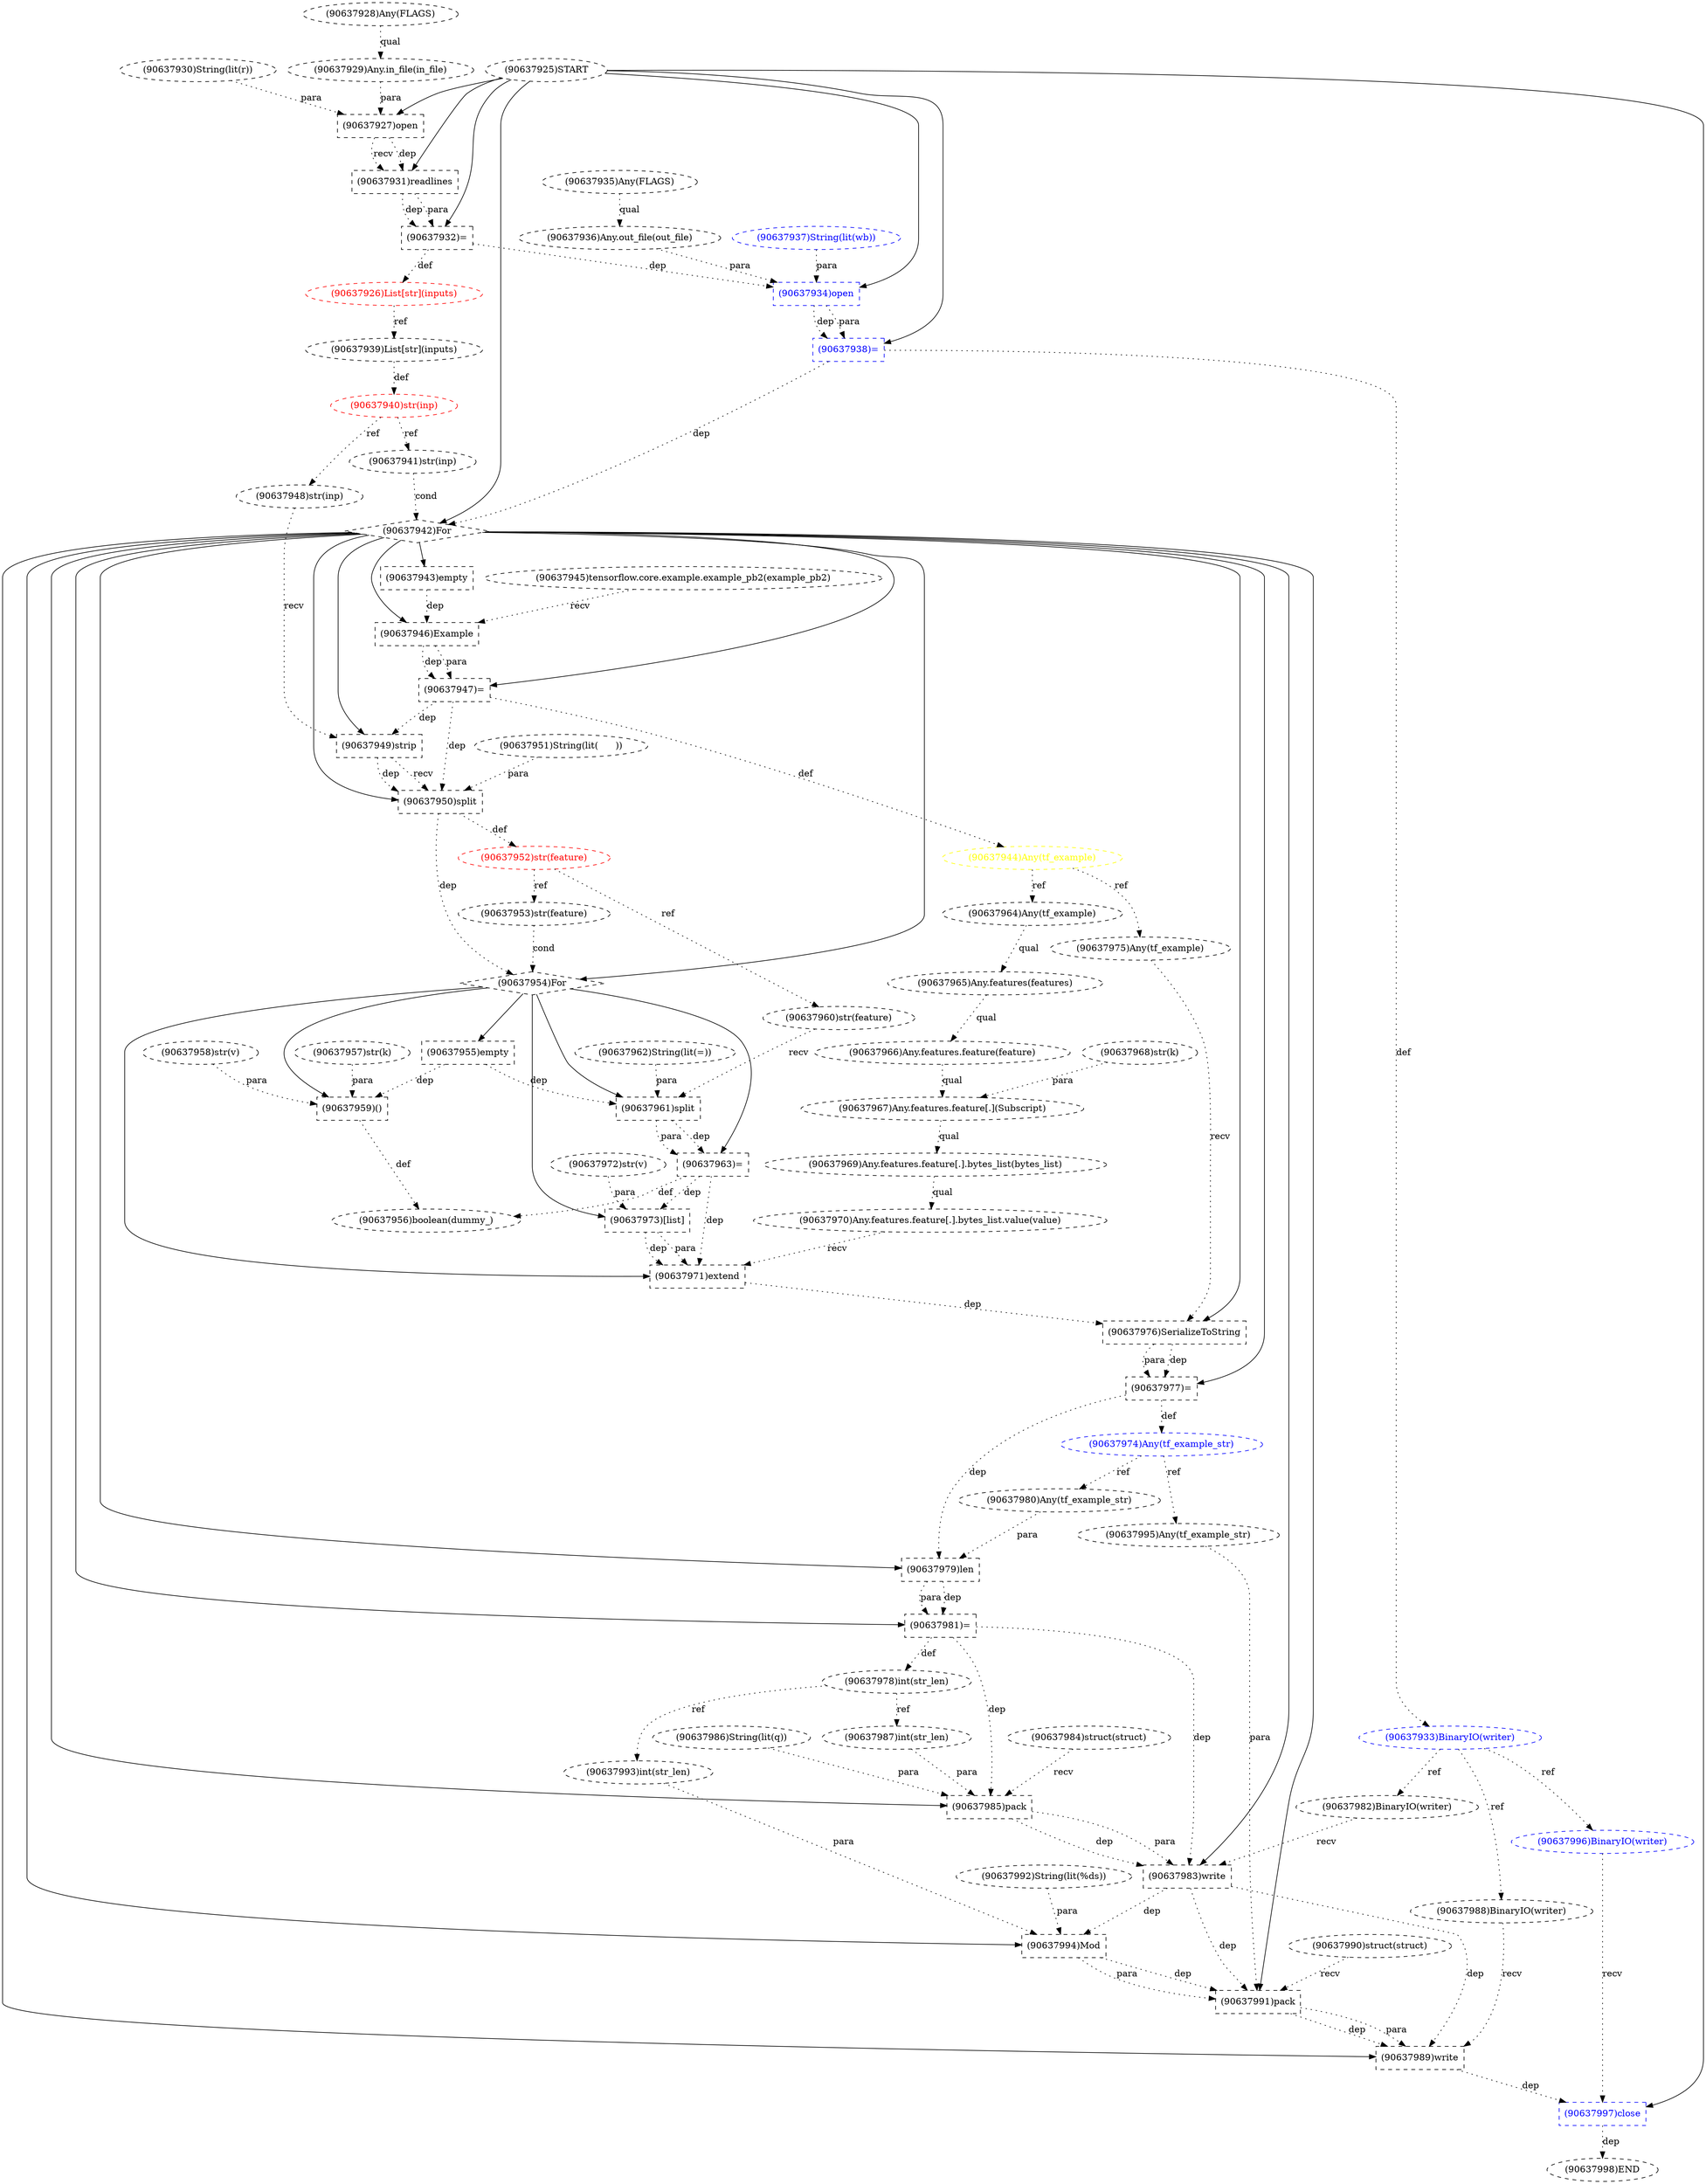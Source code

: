 digraph G {
1 [label="(90637928)Any(FLAGS)" shape=ellipse style=dashed]
2 [label="(90637974)Any(tf_example_str)" shape=ellipse style=dashed color=blue fontcolor=blue]
3 [label="(90637991)pack" shape=box style=dashed]
4 [label="(90637995)Any(tf_example_str)" shape=ellipse style=dashed]
5 [label="(90637934)open" shape=box style=dashed color=blue fontcolor=blue]
6 [label="(90637987)int(str_len)" shape=ellipse style=dashed]
7 [label="(90637926)List[str](inputs)" shape=ellipse style=dashed color=red fontcolor=red]
8 [label="(90637975)Any(tf_example)" shape=ellipse style=dashed]
9 [label="(90637952)str(feature)" shape=ellipse style=dashed color=red fontcolor=red]
10 [label="(90637951)String(lit(	))" shape=ellipse style=dashed]
11 [label="(90637971)extend" shape=box style=dashed]
12 [label="(90637983)write" shape=box style=dashed]
13 [label="(90637950)split" shape=box style=dashed]
14 [label="(90637956)boolean(dummy_)" shape=ellipse style=dashed]
15 [label="(90637977)=" shape=box style=dashed]
16 [label="(90637988)BinaryIO(writer)" shape=ellipse style=dashed]
17 [label="(90637981)=" shape=box style=dashed]
18 [label="(90637973)[list]" shape=box style=dashed]
19 [label="(90637970)Any.features.feature[.].bytes_list.value(value)" shape=ellipse style=dashed]
20 [label="(90637930)String(lit(r))" shape=ellipse style=dashed]
21 [label="(90637936)Any.out_file(out_file)" shape=ellipse style=dashed]
22 [label="(90637993)int(str_len)" shape=ellipse style=dashed]
23 [label="(90637980)Any(tf_example_str)" shape=ellipse style=dashed]
24 [label="(90637964)Any(tf_example)" shape=ellipse style=dashed]
25 [label="(90637978)int(str_len)" shape=ellipse style=dashed color=black fontcolor=black]
26 [label="(90637932)=" shape=box style=dashed]
27 [label="(90637953)str(feature)" shape=ellipse style=dashed]
28 [label="(90637946)Example" shape=box style=dashed]
29 [label="(90637937)String(lit(wb))" shape=ellipse style=dashed color=blue fontcolor=blue]
30 [label="(90637935)Any(FLAGS)" shape=ellipse style=dashed]
31 [label="(90637965)Any.features(features)" shape=ellipse style=dashed]
32 [label="(90637959)()" shape=box style=dashed]
33 [label="(90637927)open" shape=box style=dashed]
34 [label="(90637957)str(k)" shape=ellipse style=dashed]
35 [label="(90637984)struct(struct)" shape=ellipse style=dashed]
36 [label="(90637982)BinaryIO(writer)" shape=ellipse style=dashed]
37 [label="(90637969)Any.features.feature[.].bytes_list(bytes_list)" shape=ellipse style=dashed]
38 [label="(90637942)For" shape=diamond style=dashed]
39 [label="(90637961)split" shape=box style=dashed]
40 [label="(90637931)readlines" shape=box style=dashed]
41 [label="(90637944)Any(tf_example)" shape=ellipse style=dashed color=yellow fontcolor=yellow]
42 [label="(90637989)write" shape=box style=dashed]
43 [label="(90637941)str(inp)" shape=ellipse style=dashed]
44 [label="(90637947)=" shape=box style=dashed]
45 [label="(90637972)str(v)" shape=ellipse style=dashed]
46 [label="(90637958)str(v)" shape=ellipse style=dashed]
47 [label="(90637948)str(inp)" shape=ellipse style=dashed]
48 [label="(90637967)Any.features.feature[.](Subscript)" shape=ellipse style=dashed]
49 [label="(90637998)END" style=dashed]
50 [label="(90637943)empty" shape=box style=dashed]
51 [label="(90637954)For" shape=diamond style=dashed]
52 [label="(90637955)empty" shape=box style=dashed]
53 [label="(90637962)String(lit(=))" shape=ellipse style=dashed]
54 [label="(90637994)Mod" shape=box style=dashed]
55 [label="(90637996)BinaryIO(writer)" shape=ellipse style=dashed color=blue fontcolor=blue]
56 [label="(90637968)str(k)" shape=ellipse style=dashed]
57 [label="(90637938)=" shape=box style=dashed color=blue fontcolor=blue]
58 [label="(90637966)Any.features.feature(feature)" shape=ellipse style=dashed]
59 [label="(90637945)tensorflow.core.example.example_pb2(example_pb2)" shape=ellipse style=dashed]
60 [label="(90637933)BinaryIO(writer)" shape=ellipse style=dashed color=blue fontcolor=blue]
61 [label="(90637940)str(inp)" shape=ellipse style=dashed color=red fontcolor=red]
62 [label="(90637960)str(feature)" shape=ellipse style=dashed]
63 [label="(90637979)len" shape=box style=dashed]
64 [label="(90637949)strip" shape=box style=dashed]
65 [label="(90637929)Any.in_file(in_file)" shape=ellipse style=dashed]
66 [label="(90637985)pack" shape=box style=dashed]
67 [label="(90637939)List[str](inputs)" shape=ellipse style=dashed]
68 [label="(90637997)close" shape=box style=dashed color=blue fontcolor=blue]
69 [label="(90637963)=" shape=box style=dashed]
70 [label="(90637925)START" style=dashed]
71 [label="(90637976)SerializeToString" shape=box style=dashed]
72 [label="(90637992)String(lit(%ds))" shape=ellipse style=dashed]
73 [label="(90637986)String(lit(q))" shape=ellipse style=dashed]
74 [label="(90637990)struct(struct)" shape=ellipse style=dashed]
15 -> 2 [label="def" style=dotted];
38 -> 3 [label="" style=solid];
74 -> 3 [label="recv" style=dotted];
54 -> 3 [label="dep" style=dotted];
54 -> 3 [label="para" style=dotted];
4 -> 3 [label="para" style=dotted];
12 -> 3 [label="dep" style=dotted];
2 -> 4 [label="ref" style=dotted];
70 -> 5 [label="" style=solid];
21 -> 5 [label="para" style=dotted];
29 -> 5 [label="para" style=dotted];
26 -> 5 [label="dep" style=dotted];
25 -> 6 [label="ref" style=dotted];
26 -> 7 [label="def" style=dotted];
41 -> 8 [label="ref" style=dotted];
13 -> 9 [label="def" style=dotted];
51 -> 11 [label="" style=solid];
19 -> 11 [label="recv" style=dotted];
18 -> 11 [label="dep" style=dotted];
18 -> 11 [label="para" style=dotted];
69 -> 11 [label="dep" style=dotted];
38 -> 12 [label="" style=solid];
36 -> 12 [label="recv" style=dotted];
66 -> 12 [label="dep" style=dotted];
66 -> 12 [label="para" style=dotted];
17 -> 12 [label="dep" style=dotted];
38 -> 13 [label="" style=solid];
64 -> 13 [label="dep" style=dotted];
64 -> 13 [label="recv" style=dotted];
10 -> 13 [label="para" style=dotted];
44 -> 13 [label="dep" style=dotted];
32 -> 14 [label="def" style=dotted];
69 -> 14 [label="def" style=dotted];
38 -> 15 [label="" style=solid];
71 -> 15 [label="dep" style=dotted];
71 -> 15 [label="para" style=dotted];
60 -> 16 [label="ref" style=dotted];
38 -> 17 [label="" style=solid];
63 -> 17 [label="dep" style=dotted];
63 -> 17 [label="para" style=dotted];
51 -> 18 [label="" style=solid];
45 -> 18 [label="para" style=dotted];
69 -> 18 [label="dep" style=dotted];
37 -> 19 [label="qual" style=dotted];
30 -> 21 [label="qual" style=dotted];
25 -> 22 [label="ref" style=dotted];
2 -> 23 [label="ref" style=dotted];
41 -> 24 [label="ref" style=dotted];
17 -> 25 [label="def" style=dotted];
70 -> 26 [label="" style=solid];
40 -> 26 [label="dep" style=dotted];
40 -> 26 [label="para" style=dotted];
9 -> 27 [label="ref" style=dotted];
38 -> 28 [label="" style=solid];
59 -> 28 [label="recv" style=dotted];
50 -> 28 [label="dep" style=dotted];
24 -> 31 [label="qual" style=dotted];
51 -> 32 [label="" style=solid];
34 -> 32 [label="para" style=dotted];
46 -> 32 [label="para" style=dotted];
52 -> 32 [label="dep" style=dotted];
70 -> 33 [label="" style=solid];
65 -> 33 [label="para" style=dotted];
20 -> 33 [label="para" style=dotted];
60 -> 36 [label="ref" style=dotted];
48 -> 37 [label="qual" style=dotted];
70 -> 38 [label="" style=solid];
43 -> 38 [label="cond" style=dotted];
57 -> 38 [label="dep" style=dotted];
51 -> 39 [label="" style=solid];
62 -> 39 [label="recv" style=dotted];
53 -> 39 [label="para" style=dotted];
52 -> 39 [label="dep" style=dotted];
70 -> 40 [label="" style=solid];
33 -> 40 [label="dep" style=dotted];
33 -> 40 [label="recv" style=dotted];
44 -> 41 [label="def" style=dotted];
38 -> 42 [label="" style=solid];
16 -> 42 [label="recv" style=dotted];
3 -> 42 [label="dep" style=dotted];
3 -> 42 [label="para" style=dotted];
12 -> 42 [label="dep" style=dotted];
61 -> 43 [label="ref" style=dotted];
38 -> 44 [label="" style=solid];
28 -> 44 [label="dep" style=dotted];
28 -> 44 [label="para" style=dotted];
61 -> 47 [label="ref" style=dotted];
58 -> 48 [label="qual" style=dotted];
56 -> 48 [label="para" style=dotted];
68 -> 49 [label="dep" style=dotted];
38 -> 50 [label="" style=solid];
38 -> 51 [label="" style=solid];
13 -> 51 [label="dep" style=dotted];
27 -> 51 [label="cond" style=dotted];
51 -> 52 [label="" style=solid];
38 -> 54 [label="" style=solid];
72 -> 54 [label="para" style=dotted];
22 -> 54 [label="para" style=dotted];
12 -> 54 [label="dep" style=dotted];
60 -> 55 [label="ref" style=dotted];
70 -> 57 [label="" style=solid];
5 -> 57 [label="dep" style=dotted];
5 -> 57 [label="para" style=dotted];
31 -> 58 [label="qual" style=dotted];
57 -> 60 [label="def" style=dotted];
67 -> 61 [label="def" style=dotted];
9 -> 62 [label="ref" style=dotted];
38 -> 63 [label="" style=solid];
23 -> 63 [label="para" style=dotted];
15 -> 63 [label="dep" style=dotted];
38 -> 64 [label="" style=solid];
47 -> 64 [label="recv" style=dotted];
44 -> 64 [label="dep" style=dotted];
1 -> 65 [label="qual" style=dotted];
38 -> 66 [label="" style=solid];
35 -> 66 [label="recv" style=dotted];
73 -> 66 [label="para" style=dotted];
6 -> 66 [label="para" style=dotted];
17 -> 66 [label="dep" style=dotted];
7 -> 67 [label="ref" style=dotted];
70 -> 68 [label="" style=solid];
55 -> 68 [label="recv" style=dotted];
42 -> 68 [label="dep" style=dotted];
51 -> 69 [label="" style=solid];
39 -> 69 [label="dep" style=dotted];
39 -> 69 [label="para" style=dotted];
38 -> 71 [label="" style=solid];
8 -> 71 [label="recv" style=dotted];
11 -> 71 [label="dep" style=dotted];
}